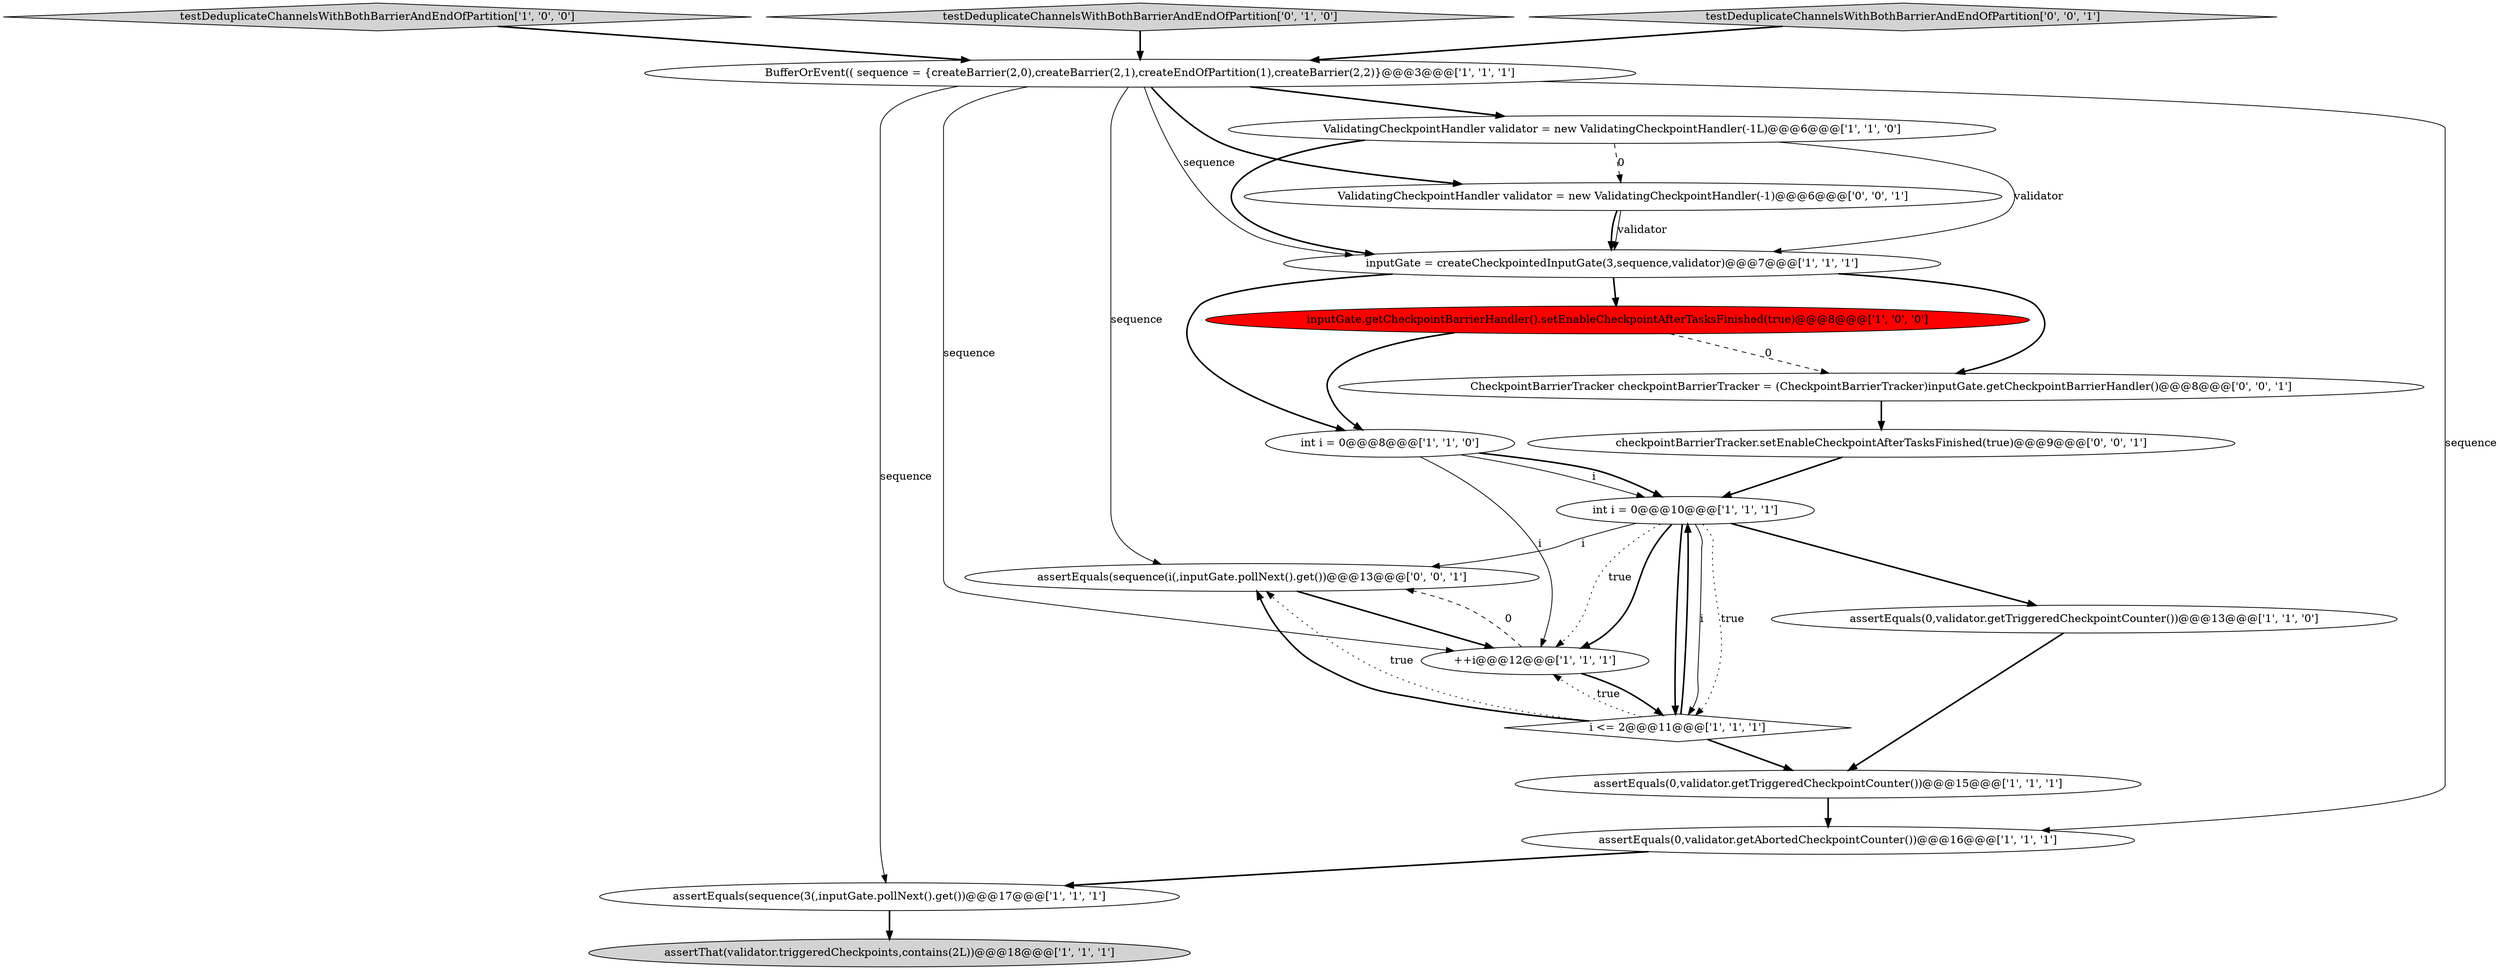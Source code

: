 digraph {
16 [style = filled, label = "ValidatingCheckpointHandler validator = new ValidatingCheckpointHandler(-1)@@@6@@@['0', '0', '1']", fillcolor = white, shape = ellipse image = "AAA0AAABBB3BBB"];
4 [style = filled, label = "assertThat(validator.triggeredCheckpoints,contains(2L))@@@18@@@['1', '1', '1']", fillcolor = lightgray, shape = ellipse image = "AAA0AAABBB1BBB"];
8 [style = filled, label = "assertEquals(0,validator.getTriggeredCheckpointCounter())@@@15@@@['1', '1', '1']", fillcolor = white, shape = ellipse image = "AAA0AAABBB1BBB"];
10 [style = filled, label = "BufferOrEvent(( sequence = {createBarrier(2,0),createBarrier(2,1),createEndOfPartition(1),createBarrier(2,2)}@@@3@@@['1', '1', '1']", fillcolor = white, shape = ellipse image = "AAA0AAABBB1BBB"];
18 [style = filled, label = "assertEquals(sequence(i(,inputGate.pollNext().get())@@@13@@@['0', '0', '1']", fillcolor = white, shape = ellipse image = "AAA0AAABBB3BBB"];
12 [style = filled, label = "ValidatingCheckpointHandler validator = new ValidatingCheckpointHandler(-1L)@@@6@@@['1', '1', '0']", fillcolor = white, shape = ellipse image = "AAA0AAABBB1BBB"];
7 [style = filled, label = "inputGate.getCheckpointBarrierHandler().setEnableCheckpointAfterTasksFinished(true)@@@8@@@['1', '0', '0']", fillcolor = red, shape = ellipse image = "AAA1AAABBB1BBB"];
11 [style = filled, label = "inputGate = createCheckpointedInputGate(3,sequence,validator)@@@7@@@['1', '1', '1']", fillcolor = white, shape = ellipse image = "AAA0AAABBB1BBB"];
6 [style = filled, label = "assertEquals(0,validator.getTriggeredCheckpointCounter())@@@13@@@['1', '1', '0']", fillcolor = white, shape = ellipse image = "AAA0AAABBB1BBB"];
15 [style = filled, label = "CheckpointBarrierTracker checkpointBarrierTracker = (CheckpointBarrierTracker)inputGate.getCheckpointBarrierHandler()@@@8@@@['0', '0', '1']", fillcolor = white, shape = ellipse image = "AAA0AAABBB3BBB"];
0 [style = filled, label = "++i@@@12@@@['1', '1', '1']", fillcolor = white, shape = ellipse image = "AAA0AAABBB1BBB"];
9 [style = filled, label = "testDeduplicateChannelsWithBothBarrierAndEndOfPartition['1', '0', '0']", fillcolor = lightgray, shape = diamond image = "AAA0AAABBB1BBB"];
13 [style = filled, label = "int i = 0@@@8@@@['1', '1', '0']", fillcolor = white, shape = ellipse image = "AAA0AAABBB1BBB"];
3 [style = filled, label = "assertEquals(sequence(3(,inputGate.pollNext().get())@@@17@@@['1', '1', '1']", fillcolor = white, shape = ellipse image = "AAA0AAABBB1BBB"];
14 [style = filled, label = "testDeduplicateChannelsWithBothBarrierAndEndOfPartition['0', '1', '0']", fillcolor = lightgray, shape = diamond image = "AAA0AAABBB2BBB"];
5 [style = filled, label = "i <= 2@@@11@@@['1', '1', '1']", fillcolor = white, shape = diamond image = "AAA0AAABBB1BBB"];
1 [style = filled, label = "int i = 0@@@10@@@['1', '1', '1']", fillcolor = white, shape = ellipse image = "AAA0AAABBB1BBB"];
19 [style = filled, label = "checkpointBarrierTracker.setEnableCheckpointAfterTasksFinished(true)@@@9@@@['0', '0', '1']", fillcolor = white, shape = ellipse image = "AAA0AAABBB3BBB"];
17 [style = filled, label = "testDeduplicateChannelsWithBothBarrierAndEndOfPartition['0', '0', '1']", fillcolor = lightgray, shape = diamond image = "AAA0AAABBB3BBB"];
2 [style = filled, label = "assertEquals(0,validator.getAbortedCheckpointCounter())@@@16@@@['1', '1', '1']", fillcolor = white, shape = ellipse image = "AAA0AAABBB1BBB"];
7->13 [style = bold, label=""];
1->5 [style = bold, label=""];
17->10 [style = bold, label=""];
13->0 [style = solid, label="i"];
5->8 [style = bold, label=""];
16->11 [style = bold, label=""];
5->18 [style = dotted, label="true"];
12->16 [style = dashed, label="0"];
13->1 [style = solid, label="i"];
2->3 [style = bold, label=""];
1->5 [style = solid, label="i"];
12->11 [style = bold, label=""];
10->3 [style = solid, label="sequence"];
14->10 [style = bold, label=""];
16->11 [style = solid, label="validator"];
5->18 [style = bold, label=""];
1->0 [style = bold, label=""];
5->0 [style = dotted, label="true"];
9->10 [style = bold, label=""];
15->19 [style = bold, label=""];
3->4 [style = bold, label=""];
13->1 [style = bold, label=""];
11->15 [style = bold, label=""];
10->0 [style = solid, label="sequence"];
1->18 [style = solid, label="i"];
5->1 [style = bold, label=""];
19->1 [style = bold, label=""];
1->6 [style = bold, label=""];
10->16 [style = bold, label=""];
8->2 [style = bold, label=""];
10->18 [style = solid, label="sequence"];
10->12 [style = bold, label=""];
11->13 [style = bold, label=""];
6->8 [style = bold, label=""];
7->15 [style = dashed, label="0"];
12->11 [style = solid, label="validator"];
0->18 [style = dashed, label="0"];
10->2 [style = solid, label="sequence"];
1->0 [style = dotted, label="true"];
18->0 [style = bold, label=""];
1->5 [style = dotted, label="true"];
11->7 [style = bold, label=""];
10->11 [style = solid, label="sequence"];
0->5 [style = bold, label=""];
}
